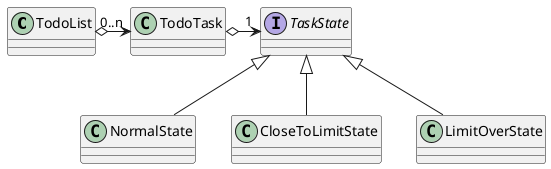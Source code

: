 @startuml State Pattern
class TodoList
class TodoTask

interface TaskState

TaskState <|-- NormalState
TaskState <|-- CloseToLimitState
TaskState <|-- LimitOverState

TodoList o-> "0..n" TodoTask
TodoTask o-> "1" TaskState
@enduml
